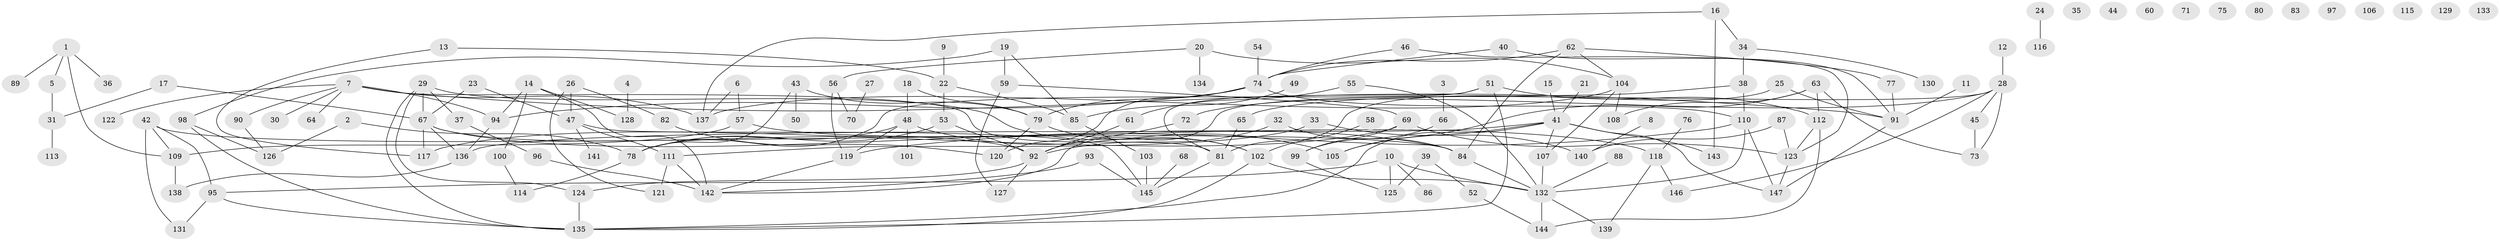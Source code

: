 // coarse degree distribution, {2: 0.2111111111111111, 3: 0.23333333333333334, 1: 0.17777777777777778, 7: 0.06666666666666667, 5: 0.07777777777777778, 4: 0.14444444444444443, 6: 0.06666666666666667, 8: 0.022222222222222223}
// Generated by graph-tools (version 1.1) at 2025/35/03/04/25 23:35:47]
// undirected, 147 vertices, 197 edges
graph export_dot {
  node [color=gray90,style=filled];
  1;
  2;
  3;
  4;
  5;
  6;
  7;
  8;
  9;
  10;
  11;
  12;
  13;
  14;
  15;
  16;
  17;
  18;
  19;
  20;
  21;
  22;
  23;
  24;
  25;
  26;
  27;
  28;
  29;
  30;
  31;
  32;
  33;
  34;
  35;
  36;
  37;
  38;
  39;
  40;
  41;
  42;
  43;
  44;
  45;
  46;
  47;
  48;
  49;
  50;
  51;
  52;
  53;
  54;
  55;
  56;
  57;
  58;
  59;
  60;
  61;
  62;
  63;
  64;
  65;
  66;
  67;
  68;
  69;
  70;
  71;
  72;
  73;
  74;
  75;
  76;
  77;
  78;
  79;
  80;
  81;
  82;
  83;
  84;
  85;
  86;
  87;
  88;
  89;
  90;
  91;
  92;
  93;
  94;
  95;
  96;
  97;
  98;
  99;
  100;
  101;
  102;
  103;
  104;
  105;
  106;
  107;
  108;
  109;
  110;
  111;
  112;
  113;
  114;
  115;
  116;
  117;
  118;
  119;
  120;
  121;
  122;
  123;
  124;
  125;
  126;
  127;
  128;
  129;
  130;
  131;
  132;
  133;
  134;
  135;
  136;
  137;
  138;
  139;
  140;
  141;
  142;
  143;
  144;
  145;
  146;
  147;
  1 -- 5;
  1 -- 36;
  1 -- 89;
  1 -- 109;
  2 -- 78;
  2 -- 126;
  3 -- 66;
  4 -- 128;
  5 -- 31;
  6 -- 57;
  6 -- 137;
  7 -- 30;
  7 -- 64;
  7 -- 81;
  7 -- 90;
  7 -- 91;
  7 -- 94;
  7 -- 122;
  7 -- 137;
  8 -- 140;
  9 -- 22;
  10 -- 86;
  10 -- 95;
  10 -- 125;
  10 -- 132;
  11 -- 91;
  12 -- 28;
  13 -- 22;
  13 -- 117;
  14 -- 94;
  14 -- 100;
  14 -- 128;
  14 -- 142;
  15 -- 41;
  16 -- 34;
  16 -- 137;
  16 -- 143;
  17 -- 31;
  17 -- 67;
  18 -- 48;
  18 -- 79;
  19 -- 59;
  19 -- 85;
  19 -- 98;
  20 -- 56;
  20 -- 104;
  20 -- 134;
  21 -- 41;
  22 -- 53;
  22 -- 85;
  23 -- 47;
  23 -- 67;
  24 -- 116;
  25 -- 81;
  25 -- 91;
  26 -- 47;
  26 -- 82;
  26 -- 121;
  27 -- 70;
  28 -- 45;
  28 -- 72;
  28 -- 73;
  28 -- 142;
  28 -- 146;
  29 -- 37;
  29 -- 67;
  29 -- 102;
  29 -- 124;
  29 -- 135;
  31 -- 113;
  32 -- 84;
  32 -- 92;
  33 -- 111;
  33 -- 140;
  34 -- 38;
  34 -- 130;
  37 -- 96;
  38 -- 65;
  38 -- 110;
  39 -- 52;
  39 -- 125;
  40 -- 74;
  40 -- 91;
  41 -- 105;
  41 -- 107;
  41 -- 135;
  41 -- 136;
  41 -- 143;
  41 -- 147;
  42 -- 84;
  42 -- 95;
  42 -- 109;
  42 -- 131;
  43 -- 50;
  43 -- 78;
  43 -- 79;
  45 -- 73;
  46 -- 74;
  46 -- 123;
  47 -- 111;
  47 -- 141;
  47 -- 145;
  48 -- 78;
  48 -- 101;
  48 -- 105;
  48 -- 119;
  49 -- 85;
  51 -- 78;
  51 -- 81;
  51 -- 112;
  51 -- 135;
  52 -- 144;
  53 -- 78;
  53 -- 92;
  54 -- 74;
  55 -- 61;
  55 -- 132;
  56 -- 70;
  56 -- 119;
  57 -- 109;
  57 -- 118;
  58 -- 102;
  59 -- 69;
  59 -- 127;
  61 -- 92;
  62 -- 74;
  62 -- 77;
  62 -- 84;
  62 -- 104;
  63 -- 73;
  63 -- 105;
  63 -- 108;
  63 -- 112;
  65 -- 81;
  66 -- 99;
  67 -- 84;
  67 -- 92;
  67 -- 117;
  67 -- 136;
  68 -- 145;
  69 -- 99;
  69 -- 117;
  69 -- 123;
  72 -- 92;
  74 -- 79;
  74 -- 94;
  74 -- 110;
  74 -- 120;
  76 -- 118;
  77 -- 91;
  78 -- 114;
  79 -- 102;
  79 -- 120;
  81 -- 145;
  82 -- 120;
  84 -- 132;
  85 -- 103;
  87 -- 123;
  87 -- 140;
  88 -- 132;
  90 -- 126;
  91 -- 147;
  92 -- 124;
  92 -- 127;
  93 -- 142;
  93 -- 145;
  94 -- 136;
  95 -- 131;
  95 -- 135;
  96 -- 142;
  98 -- 126;
  98 -- 135;
  99 -- 125;
  100 -- 114;
  102 -- 132;
  102 -- 135;
  103 -- 145;
  104 -- 107;
  104 -- 108;
  104 -- 137;
  107 -- 132;
  109 -- 138;
  110 -- 119;
  110 -- 132;
  110 -- 147;
  111 -- 121;
  111 -- 142;
  112 -- 123;
  112 -- 144;
  118 -- 139;
  118 -- 146;
  119 -- 142;
  123 -- 147;
  124 -- 135;
  132 -- 139;
  132 -- 144;
  136 -- 138;
}
